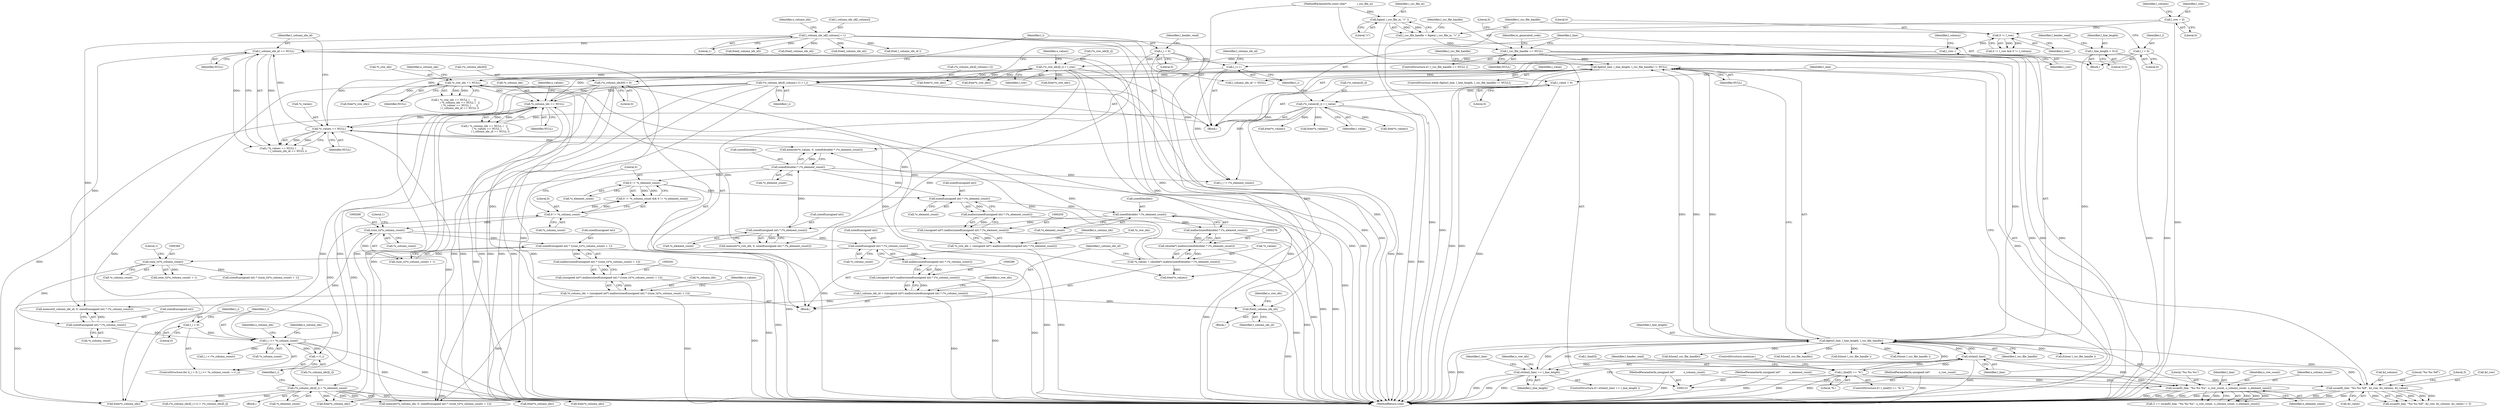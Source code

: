 digraph "0_libxsmm_151481489192e6d1997f8bde52c5c425ea41741d_1@pointer" {
"1000322" [label="(Call,free(l_column_idx_id))"];
"1000309" [label="(Call,l_column_idx_id == NULL)"];
"1000283" [label="(Call,l_column_idx_id = (unsigned int*) malloc(sizeof(unsigned int) * (*o_column_count)))"];
"1000285" [label="(Call,(unsigned int*) malloc(sizeof(unsigned int) * (*o_column_count)))"];
"1000287" [label="(Call,malloc(sizeof(unsigned int) * (*o_column_count)))"];
"1000288" [label="(Call,sizeof(unsigned int) * (*o_column_count))"];
"1000267" [label="(Call,(size_t)(*o_column_count))"];
"1000237" [label="(Call,0 != *o_column_count)"];
"1000385" [label="(Call,l_i <= *o_column_count)"];
"1000382" [label="(Call,l_i = 0)"];
"1000389" [label="(Call,++l_i)"];
"1000376" [label="(Call,sizeof(unsigned int) * (*o_column_count))"];
"1000359" [label="(Call,(size_t)(*o_column_count))"];
"1000501" [label="(Call,l_column_idx_id[l_column] = 1)"];
"1000305" [label="(Call,*o_values == NULL)"];
"1000493" [label="(Call,(*o_values)[l_i] = l_value)"];
"1000430" [label="(Call,l_value = 0)"];
"1000272" [label="(Call,*o_values = (double*) malloc(sizeof(double) * (*o_element_count)))"];
"1000275" [label="(Call,(double*) malloc(sizeof(double) * (*o_element_count)))"];
"1000277" [label="(Call,malloc(sizeof(double) * (*o_element_count)))"];
"1000278" [label="(Call,sizeof(double) * (*o_element_count))"];
"1000252" [label="(Call,sizeof(unsigned int) * (*o_element_count))"];
"1000241" [label="(Call,0 != *o_element_count)"];
"1000368" [label="(Call,sizeof(double) * (*o_element_count))"];
"1000346" [label="(Call,sizeof(unsigned int) * (*o_element_count))"];
"1000300" [label="(Call,*o_column_idx == NULL)"];
"1000506" [label="(Call,(*o_column_idx)[l_column+1] = l_i)"];
"1000499" [label="(Call,l_i++)"];
"1000405" [label="(Call,l_i = 0)"];
"1000146" [label="(Call,l_i = 0)"];
"1000392" [label="(Call,(*o_column_idx)[l_i] = *o_element_count)"];
"1000257" [label="(Call,*o_column_idx = (unsigned int*) malloc(sizeof(unsigned int) * ((size_t)(*o_column_count) + 1)))"];
"1000260" [label="(Call,(unsigned int*) malloc(sizeof(unsigned int) * ((size_t)(*o_column_count) + 1)))"];
"1000262" [label="(Call,malloc(sizeof(unsigned int) * ((size_t)(*o_column_count) + 1)))"];
"1000263" [label="(Call,sizeof(unsigned int) * ((size_t)(*o_column_count) + 1))"];
"1000399" [label="(Call,(*o_column_idx)[0] = 0)"];
"1000295" [label="(Call,*o_row_idx == NULL)"];
"1000487" [label="(Call,(*o_row_idx)[l_i] = l_row)"];
"1000483" [label="(Call,l_row--)"];
"1000477" [label="(Call,0 != l_row)"];
"1000422" [label="(Call,l_row = 0)"];
"1000246" [label="(Call,*o_row_idx = (unsigned int*) malloc(sizeof(unsigned int) * (*o_element_count)))"];
"1000249" [label="(Call,(unsigned int*) malloc(sizeof(unsigned int) * (*o_element_count)))"];
"1000251" [label="(Call,malloc(sizeof(unsigned int) * (*o_element_count)))"];
"1000164" [label="(Call,fgets(l_line, l_line_length, l_csc_file_handle) != NULL)"];
"1000165" [label="(Call,fgets(l_line, l_line_length, l_csc_file_handle))"];
"1000435" [label="(Call,sscanf(l_line, \"%u %u %lf\", &l_row, &l_column, &l_value))"];
"1000207" [label="(Call,l_line[0] == '%')"];
"1000173" [label="(Call,strlen(l_line))"];
"1000225" [label="(Call,sscanf(l_line, \"%u %u %u\", o_row_count, o_column_count, o_element_count))"];
"1000127" [label="(MethodParameterIn,unsigned int*           o_row_count)"];
"1000128" [label="(MethodParameterIn,unsigned int*           o_column_count)"];
"1000129" [label="(MethodParameterIn,unsigned int*           o_element_count)"];
"1000133" [label="(Call,l_line_length = 512)"];
"1000172" [label="(Call,strlen(l_line) == l_line_length)"];
"1000155" [label="(Call,l_csc_file_handle == NULL)"];
"1000149" [label="(Call,l_csc_file_handle = fopen( i_csc_file_in, \"r\" ))"];
"1000151" [label="(Call,fopen( i_csc_file_in, \"r\" ))"];
"1000123" [label="(MethodParameterIn,const char*             i_csc_file_in)"];
"1000281" [label="(Call,*o_element_count)"];
"1000273" [label="(Call,*o_values)"];
"1000312" [label="(Block,)"];
"1000364" [label="(Call,memset(*o_values, 0, sizeof(double) * (*o_element_count)))"];
"1000393" [label="(Call,(*o_column_idx)[l_i])"];
"1000483" [label="(Call,l_row--)"];
"1000303" [label="(Identifier,NULL)"];
"1000572" [label="(Call,(*o_column_idx)[l_i+1] = (*o_column_idx)[l_i])"];
"1000373" [label="(Call,memset(l_column_idx_id, 0, sizeof(unsigned int) * (*o_column_count)))"];
"1000183" [label="(Call,free(*o_values))"];
"1000266" [label="(Call,(size_t)(*o_column_count) + 1)"];
"1000381" [label="(ControlStructure,for (l_i = 0; l_i <= *o_column_count; ++l_i))"];
"1000371" [label="(Call,*o_element_count)"];
"1000262" [label="(Call,malloc(sizeof(unsigned int) * ((size_t)(*o_column_count) + 1)))"];
"1000486" [label="(Identifier,l_column)"];
"1000291" [label="(Call,*o_column_count)"];
"1000347" [label="(Call,sizeof(unsigned int))"];
"1000310" [label="(Identifier,l_column_idx_id)"];
"1000285" [label="(Call,(unsigned int*) malloc(sizeof(unsigned int) * (*o_column_count)))"];
"1000186" [label="(Call,free(l_column_idx_id))"];
"1000369" [label="(Call,sizeof(double))"];
"1000481" [label="(Literal,0)"];
"1000446" [label="(Call,free(*o_row_idx))"];
"1000257" [label="(Call,*o_column_idx = (unsigned int*) malloc(sizeof(unsigned int) * ((size_t)(*o_column_count) + 1)))"];
"1000302" [label="(Identifier,o_column_idx)"];
"1000585" [label="(MethodReturn,void)"];
"1000208" [label="(Call,l_line[0])"];
"1000506" [label="(Call,(*o_column_idx)[l_column+1] = l_i)"];
"1000300" [label="(Call,*o_column_idx == NULL)"];
"1000432" [label="(Literal,0)"];
"1000133" [label="(Call,l_line_length = 512)"];
"1000309" [label="(Call,l_column_idx_id == NULL)"];
"1000166" [label="(Identifier,l_line)"];
"1000440" [label="(Call,&l_column)"];
"1000134" [label="(Identifier,l_line_length)"];
"1000363" [label="(Literal,1)"];
"1000128" [label="(MethodParameterIn,unsigned int*           o_column_count)"];
"1000513" [label="(Identifier,l_i)"];
"1000227" [label="(Literal,\"%u %u %u\")"];
"1000287" [label="(Call,malloc(sizeof(unsigned int) * (*o_column_count)))"];
"1000172" [label="(Call,strlen(l_line) == l_line_length)"];
"1000271" [label="(Literal,1)"];
"1000311" [label="(Identifier,NULL)"];
"1000211" [label="(Literal,'%')"];
"1000435" [label="(Call,sscanf(l_line, \"%u %u %lf\", &l_row, &l_column, &l_value))"];
"1000407" [label="(Literal,0)"];
"1000230" [label="(Identifier,o_element_count)"];
"1000406" [label="(Identifier,l_i)"];
"1000431" [label="(Identifier,l_value)"];
"1000514" [label="(Call,fclose( l_csc_file_handle ))"];
"1000391" [label="(Block,)"];
"1000304" [label="(Call,( *o_values == NULL )       ||\n               ( l_column_idx_id == NULL ))"];
"1000355" [label="(Call,sizeof(unsigned int) * ((size_t)(*o_column_count) + 1))"];
"1000500" [label="(Identifier,l_i)"];
"1000390" [label="(Identifier,l_i)"];
"1000368" [label="(Call,sizeof(double) * (*o_element_count))"];
"1000258" [label="(Call,*o_column_idx)"];
"1000488" [label="(Call,(*o_row_idx)[l_i])"];
"1000180" [label="(Call,free(*o_column_idx))"];
"1000127" [label="(MethodParameterIn,unsigned int*           o_row_count)"];
"1000269" [label="(Call,*o_column_count)"];
"1000263" [label="(Call,sizeof(unsigned int) * ((size_t)(*o_column_count) + 1))"];
"1000239" [label="(Call,*o_column_count)"];
"1000323" [label="(Identifier,l_column_idx_id)"];
"1000241" [label="(Call,0 != *o_element_count)"];
"1000377" [label="(Call,sizeof(unsigned int))"];
"1000151" [label="(Call,fopen( i_csc_file_in, \"r\" ))"];
"1000255" [label="(Call,*o_element_count)"];
"1000479" [label="(Identifier,l_row)"];
"1000404" [label="(Literal,0)"];
"1000359" [label="(Call,(size_t)(*o_column_count))"];
"1000200" [label="(Call,fclose( l_csc_file_handle ))"];
"1000382" [label="(Call,l_i = 0)"];
"1000246" [label="(Call,*o_row_idx = (unsigned int*) malloc(sizeof(unsigned int) * (*o_element_count)))"];
"1000316" [label="(Call,free(*o_column_idx))"];
"1000289" [label="(Call,sizeof(unsigned int))"];
"1000384" [label="(Literal,0)"];
"1000387" [label="(Call,*o_column_count)"];
"1000493" [label="(Call,(*o_values)[l_i] = l_value)"];
"1000397" [label="(Call,*o_element_count)"];
"1000322" [label="(Call,free(l_column_idx_id))"];
"1000223" [label="(Call,3 == sscanf(l_line, \"%u %u %u\", o_row_count, o_column_count, o_element_count))"];
"1000249" [label="(Call,(unsigned int*) malloc(sizeof(unsigned int) * (*o_element_count)))"];
"1000274" [label="(Identifier,o_values)"];
"1000135" [label="(Literal,512)"];
"1000528" [label="(Call,free(*o_values))"];
"1000294" [label="(Call,( *o_row_idx == NULL )      ||\n               ( *o_column_idx == NULL )   ||\n               ( *o_values == NULL )       ||\n               ( l_column_idx_id == NULL ))"];
"1000165" [label="(Call,fgets(l_line, l_line_length, l_csc_file_handle))"];
"1000308" [label="(Identifier,NULL)"];
"1000164" [label="(Call,fgets(l_line, l_line_length, l_csc_file_handle) != NULL)"];
"1000267" [label="(Call,(size_t)(*o_column_count))"];
"1000395" [label="(Identifier,o_column_idx)"];
"1000361" [label="(Call,*o_column_count)"];
"1000171" [label="(ControlStructure,if ( strlen(l_line) == l_line_length ))"];
"1000163" [label="(ControlStructure,while (fgets(l_line, l_line_length, l_csc_file_handle) != NULL))"];
"1000455" [label="(Call,free(l_column_idx_id))"];
"1000342" [label="(Call,memset(*o_row_idx, 0, sizeof(unsigned int) * (*o_element_count)))"];
"1000243" [label="(Call,*o_element_count)"];
"1000288" [label="(Call,sizeof(unsigned int) * (*o_column_count))"];
"1000437" [label="(Literal,\"%u %u %lf\")"];
"1000147" [label="(Identifier,l_i)"];
"1000177" [label="(Call,free(*o_row_idx))"];
"1000284" [label="(Identifier,l_column_idx_id)"];
"1000242" [label="(Literal,0)"];
"1000399" [label="(Call,(*o_column_idx)[0] = 0)"];
"1000149" [label="(Call,l_csc_file_handle = fopen( i_csc_file_in, \"r\" ))"];
"1000515" [label="(Identifier,l_csc_file_handle)"];
"1000306" [label="(Call,*o_values)"];
"1000430" [label="(Call,l_value = 0)"];
"1000402" [label="(Identifier,o_column_idx)"];
"1000583" [label="(Call,free( l_column_idx_id ))"];
"1000498" [label="(Identifier,l_value)"];
"1000238" [label="(Literal,0)"];
"1000349" [label="(Call,*o_element_count)"];
"1000452" [label="(Call,free(*o_values))"];
"1000168" [label="(Identifier,l_csc_file_handle)"];
"1000423" [label="(Identifier,l_row)"];
"1000444" [label="(Literal,3)"];
"1000487" [label="(Call,(*o_row_idx)[l_i] = l_row)"];
"1000301" [label="(Call,*o_column_idx)"];
"1000550" [label="(Call,l_column_idx_id != NULL)"];
"1000499" [label="(Call,l_i++)"];
"1000400" [label="(Call,(*o_column_idx)[0])"];
"1000174" [label="(Identifier,l_line)"];
"1000129" [label="(MethodParameterIn,unsigned int*           o_element_count)"];
"1000449" [label="(Call,free(*o_column_idx))"];
"1000492" [label="(Identifier,l_row)"];
"1000416" [label="(Call,fclose( l_csc_file_handle ))"];
"1000346" [label="(Call,sizeof(unsigned int) * (*o_element_count))"];
"1000272" [label="(Call,*o_values = (double*) malloc(sizeof(double) * (*o_element_count)))"];
"1000379" [label="(Call,*o_column_count)"];
"1000295" [label="(Call,*o_row_idx == NULL)"];
"1000251" [label="(Call,malloc(sizeof(unsigned int) * (*o_element_count)))"];
"1000298" [label="(Identifier,NULL)"];
"1000478" [label="(Literal,0)"];
"1000169" [label="(Identifier,NULL)"];
"1000496" [label="(Identifier,o_values)"];
"1000226" [label="(Identifier,l_line)"];
"1000206" [label="(ControlStructure,if ( l_line[0] == '%' ))"];
"1000522" [label="(Call,free(*o_row_idx))"];
"1000299" [label="(Call,( *o_column_idx == NULL )   ||\n               ( *o_values == NULL )       ||\n               ( l_column_idx_id == NULL ))"];
"1000484" [label="(Identifier,l_row)"];
"1000283" [label="(Call,l_column_idx_id = (unsigned int*) malloc(sizeof(unsigned int) * (*o_column_count)))"];
"1000236" [label="(Call,0 != *o_column_count && 0 != *o_element_count)"];
"1000264" [label="(Call,sizeof(unsigned int))"];
"1000278" [label="(Call,sizeof(double) * (*o_element_count))"];
"1000469" [label="(Call,fclose(l_csc_file_handle))"];
"1000507" [label="(Call,(*o_column_idx)[l_column+1])"];
"1000150" [label="(Identifier,l_csc_file_handle)"];
"1000139" [label="(Identifier,l_header_read)"];
"1000253" [label="(Call,sizeof(unsigned int))"];
"1000305" [label="(Call,*o_values == NULL)"];
"1000525" [label="(Call,free(*o_column_idx))"];
"1000319" [label="(Call,free(*o_values))"];
"1000296" [label="(Call,*o_row_idx)"];
"1000167" [label="(Identifier,l_line_length)"];
"1000307" [label="(Identifier,o_values)"];
"1000509" [label="(Identifier,o_column_idx)"];
"1000245" [label="(Block,)"];
"1000153" [label="(Literal,\"r\")"];
"1000313" [label="(Call,free(*o_row_idx))"];
"1000383" [label="(Identifier,l_i)"];
"1000209" [label="(Identifier,l_line)"];
"1000505" [label="(Literal,1)"];
"1000531" [label="(Call,free(l_column_idx_id))"];
"1000442" [label="(Call,&l_value)"];
"1000157" [label="(Identifier,NULL)"];
"1000123" [label="(MethodParameterIn,const char*             i_csc_file_in)"];
"1000358" [label="(Call,(size_t)(*o_column_count) + 1)"];
"1000326" [label="(Identifier,o_row_idx)"];
"1000155" [label="(Call,l_csc_file_handle == NULL)"];
"1000438" [label="(Call,&l_row)"];
"1000501" [label="(Call,l_column_idx_id[l_column] = 1)"];
"1000385" [label="(Call,l_i <= *o_column_count)"];
"1000252" [label="(Call,sizeof(unsigned int) * (*o_element_count))"];
"1000148" [label="(Literal,0)"];
"1000422" [label="(Call,l_row = 0)"];
"1000427" [label="(Identifier,l_column)"];
"1000434" [label="(Call,sscanf(l_line, \"%u %u %lf\", &l_row, &l_column, &l_value) != 3)"];
"1000218" [label="(Identifier,l_header_read)"];
"1000207" [label="(Call,l_line[0] == '%')"];
"1000420" [label="(Block,)"];
"1000503" [label="(Identifier,l_column_idx_id)"];
"1000237" [label="(Call,0 != *o_column_count)"];
"1000336" [label="(Call,fclose(l_csc_file_handle))"];
"1000228" [label="(Identifier,o_row_count)"];
"1000477" [label="(Call,0 != l_row)"];
"1000229" [label="(Identifier,o_column_count)"];
"1000152" [label="(Identifier,i_csc_file_in)"];
"1000154" [label="(ControlStructure,if ( l_csc_file_handle == NULL ))"];
"1000558" [label="(Call,l_i < (*o_column_count))"];
"1000225" [label="(Call,sscanf(l_line, \"%u %u %u\", o_row_count, o_column_count, o_element_count))"];
"1000409" [label="(Identifier,l_header_read)"];
"1000502" [label="(Call,l_column_idx_id[l_column])"];
"1000517" [label="(Call,l_i != (*o_element_count))"];
"1000275" [label="(Call,(double*) malloc(sizeof(double) * (*o_element_count)))"];
"1000351" [label="(Call,memset(*o_column_idx, 0, sizeof(unsigned int) * ((size_t)(*o_column_count) + 1)))"];
"1000405" [label="(Call,l_i = 0)"];
"1000247" [label="(Call,*o_row_idx)"];
"1000386" [label="(Identifier,l_i)"];
"1000259" [label="(Identifier,o_column_idx)"];
"1000173" [label="(Call,strlen(l_line))"];
"1000476" [label="(Call,0 != l_row && 0 != l_column)"];
"1000156" [label="(Identifier,l_csc_file_handle)"];
"1000279" [label="(Call,sizeof(double))"];
"1000392" [label="(Call,(*o_column_idx)[l_i] = *o_element_count)"];
"1000297" [label="(Identifier,o_row_idx)"];
"1000436" [label="(Identifier,l_line)"];
"1000179" [label="(Identifier,o_row_idx)"];
"1000494" [label="(Call,(*o_values)[l_i])"];
"1000424" [label="(Literal,0)"];
"1000130" [label="(Block,)"];
"1000175" [label="(Identifier,l_line_length)"];
"1000146" [label="(Call,l_i = 0)"];
"1000160" [label="(Identifier,io_generated_code)"];
"1000260" [label="(Call,(unsigned int*) malloc(sizeof(unsigned int) * ((size_t)(*o_column_count) + 1)))"];
"1000213" [label="(ControlStructure,continue;)"];
"1000389" [label="(Call,++l_i)"];
"1000376" [label="(Call,sizeof(unsigned int) * (*o_column_count))"];
"1000277" [label="(Call,malloc(sizeof(double) * (*o_element_count)))"];
"1000322" -> "1000312"  [label="AST: "];
"1000322" -> "1000323"  [label="CFG: "];
"1000323" -> "1000322"  [label="AST: "];
"1000326" -> "1000322"  [label="CFG: "];
"1000322" -> "1000585"  [label="DDG: "];
"1000309" -> "1000322"  [label="DDG: "];
"1000283" -> "1000322"  [label="DDG: "];
"1000501" -> "1000322"  [label="DDG: "];
"1000309" -> "1000304"  [label="AST: "];
"1000309" -> "1000311"  [label="CFG: "];
"1000310" -> "1000309"  [label="AST: "];
"1000311" -> "1000309"  [label="AST: "];
"1000304" -> "1000309"  [label="CFG: "];
"1000309" -> "1000585"  [label="DDG: "];
"1000309" -> "1000164"  [label="DDG: "];
"1000309" -> "1000304"  [label="DDG: "];
"1000309" -> "1000304"  [label="DDG: "];
"1000283" -> "1000309"  [label="DDG: "];
"1000501" -> "1000309"  [label="DDG: "];
"1000305" -> "1000309"  [label="DDG: "];
"1000309" -> "1000373"  [label="DDG: "];
"1000283" -> "1000245"  [label="AST: "];
"1000283" -> "1000285"  [label="CFG: "];
"1000284" -> "1000283"  [label="AST: "];
"1000285" -> "1000283"  [label="AST: "];
"1000297" -> "1000283"  [label="CFG: "];
"1000283" -> "1000585"  [label="DDG: "];
"1000285" -> "1000283"  [label="DDG: "];
"1000283" -> "1000373"  [label="DDG: "];
"1000285" -> "1000287"  [label="CFG: "];
"1000286" -> "1000285"  [label="AST: "];
"1000287" -> "1000285"  [label="AST: "];
"1000285" -> "1000585"  [label="DDG: "];
"1000287" -> "1000285"  [label="DDG: "];
"1000287" -> "1000288"  [label="CFG: "];
"1000288" -> "1000287"  [label="AST: "];
"1000287" -> "1000585"  [label="DDG: "];
"1000288" -> "1000287"  [label="DDG: "];
"1000288" -> "1000291"  [label="CFG: "];
"1000289" -> "1000288"  [label="AST: "];
"1000291" -> "1000288"  [label="AST: "];
"1000288" -> "1000585"  [label="DDG: "];
"1000267" -> "1000288"  [label="DDG: "];
"1000288" -> "1000359"  [label="DDG: "];
"1000267" -> "1000266"  [label="AST: "];
"1000267" -> "1000269"  [label="CFG: "];
"1000268" -> "1000267"  [label="AST: "];
"1000269" -> "1000267"  [label="AST: "];
"1000271" -> "1000267"  [label="CFG: "];
"1000267" -> "1000263"  [label="DDG: "];
"1000267" -> "1000266"  [label="DDG: "];
"1000237" -> "1000267"  [label="DDG: "];
"1000385" -> "1000267"  [label="DDG: "];
"1000237" -> "1000236"  [label="AST: "];
"1000237" -> "1000239"  [label="CFG: "];
"1000238" -> "1000237"  [label="AST: "];
"1000239" -> "1000237"  [label="AST: "];
"1000242" -> "1000237"  [label="CFG: "];
"1000236" -> "1000237"  [label="CFG: "];
"1000237" -> "1000585"  [label="DDG: "];
"1000237" -> "1000236"  [label="DDG: "];
"1000237" -> "1000236"  [label="DDG: "];
"1000385" -> "1000237"  [label="DDG: "];
"1000385" -> "1000381"  [label="AST: "];
"1000385" -> "1000387"  [label="CFG: "];
"1000386" -> "1000385"  [label="AST: "];
"1000387" -> "1000385"  [label="AST: "];
"1000395" -> "1000385"  [label="CFG: "];
"1000402" -> "1000385"  [label="CFG: "];
"1000385" -> "1000585"  [label="DDG: "];
"1000385" -> "1000585"  [label="DDG: "];
"1000382" -> "1000385"  [label="DDG: "];
"1000389" -> "1000385"  [label="DDG: "];
"1000376" -> "1000385"  [label="DDG: "];
"1000385" -> "1000389"  [label="DDG: "];
"1000385" -> "1000558"  [label="DDG: "];
"1000382" -> "1000381"  [label="AST: "];
"1000382" -> "1000384"  [label="CFG: "];
"1000383" -> "1000382"  [label="AST: "];
"1000384" -> "1000382"  [label="AST: "];
"1000386" -> "1000382"  [label="CFG: "];
"1000389" -> "1000381"  [label="AST: "];
"1000389" -> "1000390"  [label="CFG: "];
"1000390" -> "1000389"  [label="AST: "];
"1000386" -> "1000389"  [label="CFG: "];
"1000376" -> "1000373"  [label="AST: "];
"1000376" -> "1000379"  [label="CFG: "];
"1000377" -> "1000376"  [label="AST: "];
"1000379" -> "1000376"  [label="AST: "];
"1000373" -> "1000376"  [label="CFG: "];
"1000376" -> "1000373"  [label="DDG: "];
"1000359" -> "1000376"  [label="DDG: "];
"1000359" -> "1000358"  [label="AST: "];
"1000359" -> "1000361"  [label="CFG: "];
"1000360" -> "1000359"  [label="AST: "];
"1000361" -> "1000359"  [label="AST: "];
"1000363" -> "1000359"  [label="CFG: "];
"1000359" -> "1000355"  [label="DDG: "];
"1000359" -> "1000358"  [label="DDG: "];
"1000501" -> "1000420"  [label="AST: "];
"1000501" -> "1000505"  [label="CFG: "];
"1000502" -> "1000501"  [label="AST: "];
"1000505" -> "1000501"  [label="AST: "];
"1000509" -> "1000501"  [label="CFG: "];
"1000501" -> "1000585"  [label="DDG: "];
"1000501" -> "1000186"  [label="DDG: "];
"1000501" -> "1000373"  [label="DDG: "];
"1000501" -> "1000455"  [label="DDG: "];
"1000501" -> "1000531"  [label="DDG: "];
"1000501" -> "1000550"  [label="DDG: "];
"1000501" -> "1000583"  [label="DDG: "];
"1000305" -> "1000304"  [label="AST: "];
"1000305" -> "1000308"  [label="CFG: "];
"1000306" -> "1000305"  [label="AST: "];
"1000308" -> "1000305"  [label="AST: "];
"1000310" -> "1000305"  [label="CFG: "];
"1000304" -> "1000305"  [label="CFG: "];
"1000305" -> "1000585"  [label="DDG: "];
"1000305" -> "1000164"  [label="DDG: "];
"1000305" -> "1000304"  [label="DDG: "];
"1000305" -> "1000304"  [label="DDG: "];
"1000493" -> "1000305"  [label="DDG: "];
"1000272" -> "1000305"  [label="DDG: "];
"1000300" -> "1000305"  [label="DDG: "];
"1000305" -> "1000319"  [label="DDG: "];
"1000305" -> "1000364"  [label="DDG: "];
"1000493" -> "1000420"  [label="AST: "];
"1000493" -> "1000498"  [label="CFG: "];
"1000494" -> "1000493"  [label="AST: "];
"1000498" -> "1000493"  [label="AST: "];
"1000500" -> "1000493"  [label="CFG: "];
"1000493" -> "1000585"  [label="DDG: "];
"1000493" -> "1000585"  [label="DDG: "];
"1000493" -> "1000183"  [label="DDG: "];
"1000493" -> "1000319"  [label="DDG: "];
"1000493" -> "1000364"  [label="DDG: "];
"1000493" -> "1000452"  [label="DDG: "];
"1000430" -> "1000493"  [label="DDG: "];
"1000493" -> "1000528"  [label="DDG: "];
"1000430" -> "1000420"  [label="AST: "];
"1000430" -> "1000432"  [label="CFG: "];
"1000431" -> "1000430"  [label="AST: "];
"1000432" -> "1000430"  [label="AST: "];
"1000436" -> "1000430"  [label="CFG: "];
"1000430" -> "1000585"  [label="DDG: "];
"1000272" -> "1000245"  [label="AST: "];
"1000272" -> "1000275"  [label="CFG: "];
"1000273" -> "1000272"  [label="AST: "];
"1000275" -> "1000272"  [label="AST: "];
"1000284" -> "1000272"  [label="CFG: "];
"1000272" -> "1000585"  [label="DDG: "];
"1000275" -> "1000272"  [label="DDG: "];
"1000272" -> "1000319"  [label="DDG: "];
"1000272" -> "1000364"  [label="DDG: "];
"1000275" -> "1000277"  [label="CFG: "];
"1000276" -> "1000275"  [label="AST: "];
"1000277" -> "1000275"  [label="AST: "];
"1000275" -> "1000585"  [label="DDG: "];
"1000277" -> "1000275"  [label="DDG: "];
"1000277" -> "1000278"  [label="CFG: "];
"1000278" -> "1000277"  [label="AST: "];
"1000277" -> "1000585"  [label="DDG: "];
"1000278" -> "1000277"  [label="DDG: "];
"1000278" -> "1000281"  [label="CFG: "];
"1000279" -> "1000278"  [label="AST: "];
"1000281" -> "1000278"  [label="AST: "];
"1000278" -> "1000585"  [label="DDG: "];
"1000252" -> "1000278"  [label="DDG: "];
"1000278" -> "1000346"  [label="DDG: "];
"1000252" -> "1000251"  [label="AST: "];
"1000252" -> "1000255"  [label="CFG: "];
"1000253" -> "1000252"  [label="AST: "];
"1000255" -> "1000252"  [label="AST: "];
"1000251" -> "1000252"  [label="CFG: "];
"1000252" -> "1000251"  [label="DDG: "];
"1000241" -> "1000252"  [label="DDG: "];
"1000368" -> "1000252"  [label="DDG: "];
"1000241" -> "1000236"  [label="AST: "];
"1000241" -> "1000243"  [label="CFG: "];
"1000242" -> "1000241"  [label="AST: "];
"1000243" -> "1000241"  [label="AST: "];
"1000236" -> "1000241"  [label="CFG: "];
"1000241" -> "1000585"  [label="DDG: "];
"1000241" -> "1000236"  [label="DDG: "];
"1000241" -> "1000236"  [label="DDG: "];
"1000368" -> "1000241"  [label="DDG: "];
"1000368" -> "1000364"  [label="AST: "];
"1000368" -> "1000371"  [label="CFG: "];
"1000369" -> "1000368"  [label="AST: "];
"1000371" -> "1000368"  [label="AST: "];
"1000364" -> "1000368"  [label="CFG: "];
"1000368" -> "1000585"  [label="DDG: "];
"1000368" -> "1000364"  [label="DDG: "];
"1000346" -> "1000368"  [label="DDG: "];
"1000368" -> "1000392"  [label="DDG: "];
"1000368" -> "1000517"  [label="DDG: "];
"1000346" -> "1000342"  [label="AST: "];
"1000346" -> "1000349"  [label="CFG: "];
"1000347" -> "1000346"  [label="AST: "];
"1000349" -> "1000346"  [label="AST: "];
"1000342" -> "1000346"  [label="CFG: "];
"1000346" -> "1000342"  [label="DDG: "];
"1000300" -> "1000299"  [label="AST: "];
"1000300" -> "1000303"  [label="CFG: "];
"1000301" -> "1000300"  [label="AST: "];
"1000303" -> "1000300"  [label="AST: "];
"1000307" -> "1000300"  [label="CFG: "];
"1000299" -> "1000300"  [label="CFG: "];
"1000300" -> "1000585"  [label="DDG: "];
"1000300" -> "1000164"  [label="DDG: "];
"1000300" -> "1000299"  [label="DDG: "];
"1000300" -> "1000299"  [label="DDG: "];
"1000506" -> "1000300"  [label="DDG: "];
"1000392" -> "1000300"  [label="DDG: "];
"1000257" -> "1000300"  [label="DDG: "];
"1000399" -> "1000300"  [label="DDG: "];
"1000295" -> "1000300"  [label="DDG: "];
"1000300" -> "1000316"  [label="DDG: "];
"1000300" -> "1000351"  [label="DDG: "];
"1000506" -> "1000420"  [label="AST: "];
"1000506" -> "1000513"  [label="CFG: "];
"1000507" -> "1000506"  [label="AST: "];
"1000513" -> "1000506"  [label="AST: "];
"1000166" -> "1000506"  [label="CFG: "];
"1000506" -> "1000585"  [label="DDG: "];
"1000506" -> "1000585"  [label="DDG: "];
"1000506" -> "1000180"  [label="DDG: "];
"1000506" -> "1000316"  [label="DDG: "];
"1000506" -> "1000351"  [label="DDG: "];
"1000506" -> "1000449"  [label="DDG: "];
"1000499" -> "1000506"  [label="DDG: "];
"1000506" -> "1000525"  [label="DDG: "];
"1000499" -> "1000420"  [label="AST: "];
"1000499" -> "1000500"  [label="CFG: "];
"1000500" -> "1000499"  [label="AST: "];
"1000503" -> "1000499"  [label="CFG: "];
"1000405" -> "1000499"  [label="DDG: "];
"1000146" -> "1000499"  [label="DDG: "];
"1000499" -> "1000517"  [label="DDG: "];
"1000405" -> "1000245"  [label="AST: "];
"1000405" -> "1000407"  [label="CFG: "];
"1000406" -> "1000405"  [label="AST: "];
"1000407" -> "1000405"  [label="AST: "];
"1000409" -> "1000405"  [label="CFG: "];
"1000405" -> "1000585"  [label="DDG: "];
"1000405" -> "1000517"  [label="DDG: "];
"1000146" -> "1000130"  [label="AST: "];
"1000146" -> "1000148"  [label="CFG: "];
"1000147" -> "1000146"  [label="AST: "];
"1000148" -> "1000146"  [label="AST: "];
"1000150" -> "1000146"  [label="CFG: "];
"1000146" -> "1000585"  [label="DDG: "];
"1000146" -> "1000517"  [label="DDG: "];
"1000392" -> "1000391"  [label="AST: "];
"1000392" -> "1000397"  [label="CFG: "];
"1000393" -> "1000392"  [label="AST: "];
"1000397" -> "1000392"  [label="AST: "];
"1000390" -> "1000392"  [label="CFG: "];
"1000392" -> "1000585"  [label="DDG: "];
"1000392" -> "1000585"  [label="DDG: "];
"1000392" -> "1000180"  [label="DDG: "];
"1000392" -> "1000316"  [label="DDG: "];
"1000392" -> "1000351"  [label="DDG: "];
"1000392" -> "1000449"  [label="DDG: "];
"1000392" -> "1000525"  [label="DDG: "];
"1000392" -> "1000572"  [label="DDG: "];
"1000257" -> "1000245"  [label="AST: "];
"1000257" -> "1000260"  [label="CFG: "];
"1000258" -> "1000257"  [label="AST: "];
"1000260" -> "1000257"  [label="AST: "];
"1000274" -> "1000257"  [label="CFG: "];
"1000257" -> "1000585"  [label="DDG: "];
"1000260" -> "1000257"  [label="DDG: "];
"1000257" -> "1000316"  [label="DDG: "];
"1000257" -> "1000351"  [label="DDG: "];
"1000260" -> "1000262"  [label="CFG: "];
"1000261" -> "1000260"  [label="AST: "];
"1000262" -> "1000260"  [label="AST: "];
"1000260" -> "1000585"  [label="DDG: "];
"1000262" -> "1000260"  [label="DDG: "];
"1000262" -> "1000263"  [label="CFG: "];
"1000263" -> "1000262"  [label="AST: "];
"1000262" -> "1000585"  [label="DDG: "];
"1000263" -> "1000262"  [label="DDG: "];
"1000263" -> "1000266"  [label="CFG: "];
"1000264" -> "1000263"  [label="AST: "];
"1000266" -> "1000263"  [label="AST: "];
"1000263" -> "1000585"  [label="DDG: "];
"1000399" -> "1000245"  [label="AST: "];
"1000399" -> "1000404"  [label="CFG: "];
"1000400" -> "1000399"  [label="AST: "];
"1000404" -> "1000399"  [label="AST: "];
"1000406" -> "1000399"  [label="CFG: "];
"1000399" -> "1000585"  [label="DDG: "];
"1000399" -> "1000180"  [label="DDG: "];
"1000399" -> "1000316"  [label="DDG: "];
"1000399" -> "1000351"  [label="DDG: "];
"1000399" -> "1000449"  [label="DDG: "];
"1000399" -> "1000525"  [label="DDG: "];
"1000295" -> "1000294"  [label="AST: "];
"1000295" -> "1000298"  [label="CFG: "];
"1000296" -> "1000295"  [label="AST: "];
"1000298" -> "1000295"  [label="AST: "];
"1000302" -> "1000295"  [label="CFG: "];
"1000294" -> "1000295"  [label="CFG: "];
"1000295" -> "1000585"  [label="DDG: "];
"1000295" -> "1000164"  [label="DDG: "];
"1000295" -> "1000294"  [label="DDG: "];
"1000295" -> "1000294"  [label="DDG: "];
"1000487" -> "1000295"  [label="DDG: "];
"1000246" -> "1000295"  [label="DDG: "];
"1000164" -> "1000295"  [label="DDG: "];
"1000295" -> "1000313"  [label="DDG: "];
"1000295" -> "1000342"  [label="DDG: "];
"1000487" -> "1000420"  [label="AST: "];
"1000487" -> "1000492"  [label="CFG: "];
"1000488" -> "1000487"  [label="AST: "];
"1000492" -> "1000487"  [label="AST: "];
"1000496" -> "1000487"  [label="CFG: "];
"1000487" -> "1000585"  [label="DDG: "];
"1000487" -> "1000585"  [label="DDG: "];
"1000487" -> "1000177"  [label="DDG: "];
"1000487" -> "1000313"  [label="DDG: "];
"1000487" -> "1000342"  [label="DDG: "];
"1000487" -> "1000446"  [label="DDG: "];
"1000483" -> "1000487"  [label="DDG: "];
"1000487" -> "1000522"  [label="DDG: "];
"1000483" -> "1000420"  [label="AST: "];
"1000483" -> "1000484"  [label="CFG: "];
"1000484" -> "1000483"  [label="AST: "];
"1000486" -> "1000483"  [label="CFG: "];
"1000477" -> "1000483"  [label="DDG: "];
"1000477" -> "1000476"  [label="AST: "];
"1000477" -> "1000479"  [label="CFG: "];
"1000478" -> "1000477"  [label="AST: "];
"1000479" -> "1000477"  [label="AST: "];
"1000481" -> "1000477"  [label="CFG: "];
"1000476" -> "1000477"  [label="CFG: "];
"1000477" -> "1000476"  [label="DDG: "];
"1000477" -> "1000476"  [label="DDG: "];
"1000422" -> "1000477"  [label="DDG: "];
"1000422" -> "1000420"  [label="AST: "];
"1000422" -> "1000424"  [label="CFG: "];
"1000423" -> "1000422"  [label="AST: "];
"1000424" -> "1000422"  [label="AST: "];
"1000427" -> "1000422"  [label="CFG: "];
"1000422" -> "1000585"  [label="DDG: "];
"1000246" -> "1000245"  [label="AST: "];
"1000246" -> "1000249"  [label="CFG: "];
"1000247" -> "1000246"  [label="AST: "];
"1000249" -> "1000246"  [label="AST: "];
"1000259" -> "1000246"  [label="CFG: "];
"1000246" -> "1000585"  [label="DDG: "];
"1000249" -> "1000246"  [label="DDG: "];
"1000249" -> "1000251"  [label="CFG: "];
"1000250" -> "1000249"  [label="AST: "];
"1000251" -> "1000249"  [label="AST: "];
"1000249" -> "1000585"  [label="DDG: "];
"1000251" -> "1000249"  [label="DDG: "];
"1000251" -> "1000585"  [label="DDG: "];
"1000164" -> "1000163"  [label="AST: "];
"1000164" -> "1000169"  [label="CFG: "];
"1000165" -> "1000164"  [label="AST: "];
"1000169" -> "1000164"  [label="AST: "];
"1000174" -> "1000164"  [label="CFG: "];
"1000515" -> "1000164"  [label="CFG: "];
"1000164" -> "1000585"  [label="DDG: "];
"1000164" -> "1000585"  [label="DDG: "];
"1000164" -> "1000585"  [label="DDG: "];
"1000165" -> "1000164"  [label="DDG: "];
"1000165" -> "1000164"  [label="DDG: "];
"1000165" -> "1000164"  [label="DDG: "];
"1000155" -> "1000164"  [label="DDG: "];
"1000164" -> "1000550"  [label="DDG: "];
"1000165" -> "1000168"  [label="CFG: "];
"1000166" -> "1000165"  [label="AST: "];
"1000167" -> "1000165"  [label="AST: "];
"1000168" -> "1000165"  [label="AST: "];
"1000169" -> "1000165"  [label="CFG: "];
"1000165" -> "1000585"  [label="DDG: "];
"1000165" -> "1000585"  [label="DDG: "];
"1000435" -> "1000165"  [label="DDG: "];
"1000225" -> "1000165"  [label="DDG: "];
"1000207" -> "1000165"  [label="DDG: "];
"1000173" -> "1000165"  [label="DDG: "];
"1000133" -> "1000165"  [label="DDG: "];
"1000172" -> "1000165"  [label="DDG: "];
"1000155" -> "1000165"  [label="DDG: "];
"1000165" -> "1000173"  [label="DDG: "];
"1000165" -> "1000172"  [label="DDG: "];
"1000165" -> "1000200"  [label="DDG: "];
"1000165" -> "1000336"  [label="DDG: "];
"1000165" -> "1000416"  [label="DDG: "];
"1000165" -> "1000469"  [label="DDG: "];
"1000165" -> "1000514"  [label="DDG: "];
"1000435" -> "1000434"  [label="AST: "];
"1000435" -> "1000442"  [label="CFG: "];
"1000436" -> "1000435"  [label="AST: "];
"1000437" -> "1000435"  [label="AST: "];
"1000438" -> "1000435"  [label="AST: "];
"1000440" -> "1000435"  [label="AST: "];
"1000442" -> "1000435"  [label="AST: "];
"1000444" -> "1000435"  [label="CFG: "];
"1000435" -> "1000585"  [label="DDG: "];
"1000435" -> "1000585"  [label="DDG: "];
"1000435" -> "1000585"  [label="DDG: "];
"1000435" -> "1000585"  [label="DDG: "];
"1000435" -> "1000434"  [label="DDG: "];
"1000435" -> "1000434"  [label="DDG: "];
"1000435" -> "1000434"  [label="DDG: "];
"1000435" -> "1000434"  [label="DDG: "];
"1000435" -> "1000434"  [label="DDG: "];
"1000207" -> "1000435"  [label="DDG: "];
"1000173" -> "1000435"  [label="DDG: "];
"1000207" -> "1000206"  [label="AST: "];
"1000207" -> "1000211"  [label="CFG: "];
"1000208" -> "1000207"  [label="AST: "];
"1000211" -> "1000207"  [label="AST: "];
"1000213" -> "1000207"  [label="CFG: "];
"1000218" -> "1000207"  [label="CFG: "];
"1000207" -> "1000585"  [label="DDG: "];
"1000207" -> "1000585"  [label="DDG: "];
"1000207" -> "1000173"  [label="DDG: "];
"1000173" -> "1000207"  [label="DDG: "];
"1000207" -> "1000225"  [label="DDG: "];
"1000173" -> "1000172"  [label="AST: "];
"1000173" -> "1000174"  [label="CFG: "];
"1000174" -> "1000173"  [label="AST: "];
"1000175" -> "1000173"  [label="CFG: "];
"1000173" -> "1000585"  [label="DDG: "];
"1000173" -> "1000172"  [label="DDG: "];
"1000173" -> "1000225"  [label="DDG: "];
"1000225" -> "1000223"  [label="AST: "];
"1000225" -> "1000230"  [label="CFG: "];
"1000226" -> "1000225"  [label="AST: "];
"1000227" -> "1000225"  [label="AST: "];
"1000228" -> "1000225"  [label="AST: "];
"1000229" -> "1000225"  [label="AST: "];
"1000230" -> "1000225"  [label="AST: "];
"1000223" -> "1000225"  [label="CFG: "];
"1000225" -> "1000585"  [label="DDG: "];
"1000225" -> "1000585"  [label="DDG: "];
"1000225" -> "1000585"  [label="DDG: "];
"1000225" -> "1000585"  [label="DDG: "];
"1000225" -> "1000223"  [label="DDG: "];
"1000225" -> "1000223"  [label="DDG: "];
"1000225" -> "1000223"  [label="DDG: "];
"1000225" -> "1000223"  [label="DDG: "];
"1000225" -> "1000223"  [label="DDG: "];
"1000127" -> "1000225"  [label="DDG: "];
"1000128" -> "1000225"  [label="DDG: "];
"1000129" -> "1000225"  [label="DDG: "];
"1000127" -> "1000121"  [label="AST: "];
"1000127" -> "1000585"  [label="DDG: "];
"1000128" -> "1000121"  [label="AST: "];
"1000128" -> "1000585"  [label="DDG: "];
"1000129" -> "1000121"  [label="AST: "];
"1000129" -> "1000585"  [label="DDG: "];
"1000133" -> "1000130"  [label="AST: "];
"1000133" -> "1000135"  [label="CFG: "];
"1000134" -> "1000133"  [label="AST: "];
"1000135" -> "1000133"  [label="AST: "];
"1000139" -> "1000133"  [label="CFG: "];
"1000133" -> "1000585"  [label="DDG: "];
"1000172" -> "1000171"  [label="AST: "];
"1000172" -> "1000175"  [label="CFG: "];
"1000175" -> "1000172"  [label="AST: "];
"1000179" -> "1000172"  [label="CFG: "];
"1000209" -> "1000172"  [label="CFG: "];
"1000172" -> "1000585"  [label="DDG: "];
"1000172" -> "1000585"  [label="DDG: "];
"1000172" -> "1000585"  [label="DDG: "];
"1000155" -> "1000154"  [label="AST: "];
"1000155" -> "1000157"  [label="CFG: "];
"1000156" -> "1000155"  [label="AST: "];
"1000157" -> "1000155"  [label="AST: "];
"1000160" -> "1000155"  [label="CFG: "];
"1000166" -> "1000155"  [label="CFG: "];
"1000155" -> "1000585"  [label="DDG: "];
"1000155" -> "1000585"  [label="DDG: "];
"1000155" -> "1000585"  [label="DDG: "];
"1000149" -> "1000155"  [label="DDG: "];
"1000149" -> "1000130"  [label="AST: "];
"1000149" -> "1000151"  [label="CFG: "];
"1000150" -> "1000149"  [label="AST: "];
"1000151" -> "1000149"  [label="AST: "];
"1000156" -> "1000149"  [label="CFG: "];
"1000149" -> "1000585"  [label="DDG: "];
"1000151" -> "1000149"  [label="DDG: "];
"1000151" -> "1000149"  [label="DDG: "];
"1000151" -> "1000153"  [label="CFG: "];
"1000152" -> "1000151"  [label="AST: "];
"1000153" -> "1000151"  [label="AST: "];
"1000151" -> "1000585"  [label="DDG: "];
"1000123" -> "1000151"  [label="DDG: "];
"1000123" -> "1000121"  [label="AST: "];
"1000123" -> "1000585"  [label="DDG: "];
}
